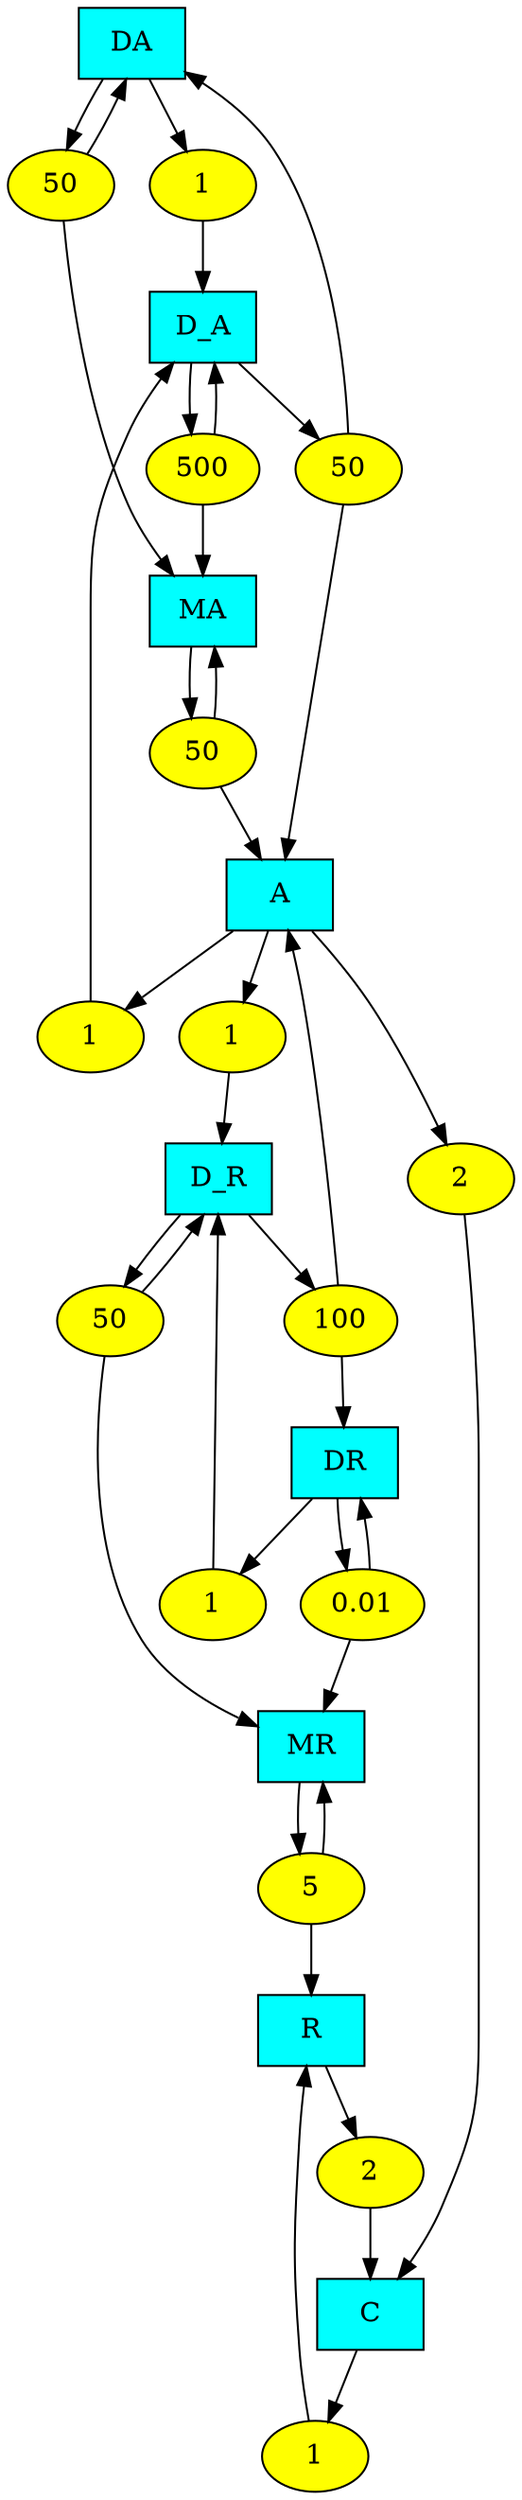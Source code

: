 digraph {
s0[label="DA",shape="box",style="filled",fillcolor="cyan"];
s1[label="D_A",shape="box",style="filled",fillcolor="cyan"];
s2[label="DR",shape="box",style="filled",fillcolor="cyan"];
s3[label="D_R",shape="box",style="filled",fillcolor="cyan"];
s4[label="MA",shape="box",style="filled",fillcolor="cyan"];
s5[label="MR",shape="box",style="filled",fillcolor="cyan"];
s6[label="A",shape="box",style="filled",fillcolor="cyan"];
s7[label="R",shape="box",style="filled",fillcolor="cyan"];
s8[label="C",shape="box",style="filled",fillcolor="cyan"];
r0[label="1",shape="oval",style="filled",fillcolor="yellow"];
s0->r0
r0->s1
r1[label="50",shape="oval",style="filled",fillcolor="yellow"];
s0->r1
r1->s0
r1->s4
r2[label="50",shape="oval",style="filled",fillcolor="yellow"];
s1->r2
r2->s0
r2->s6
r3[label="500",shape="oval",style="filled",fillcolor="yellow"];
s1->r3
r3->s1
r3->s4
r4[label="1",shape="oval",style="filled",fillcolor="yellow"];
s2->r4
r4->s3
r5[label="0.01",shape="oval",style="filled",fillcolor="yellow"];
s2->r5
r5->s2
r5->s5
r6[label="100",shape="oval",style="filled",fillcolor="yellow"];
s3->r6
r6->s2
r6->s6
r7[label="50",shape="oval",style="filled",fillcolor="yellow"];
s3->r7
r7->s3
r7->s5
r8[label="50",shape="oval",style="filled",fillcolor="yellow"];
s4->r8
r8->s4
r8->s6
r9[label="5",shape="oval",style="filled",fillcolor="yellow"];
s5->r9
r9->s5
r9->s7
r10[label="1",shape="oval",style="filled",fillcolor="yellow"];
s6->r10
r10->s1
r11[label="1",shape="oval",style="filled",fillcolor="yellow"];
s6->r11
r11->s3
r12[label="2",shape="oval",style="filled",fillcolor="yellow"];
s6->r12
r12->s8
r13[label="2",shape="oval",style="filled",fillcolor="yellow"];
s7->r13
r13->s8
r14[label="1",shape="oval",style="filled",fillcolor="yellow"];
s8->r14
r14->s7
}
